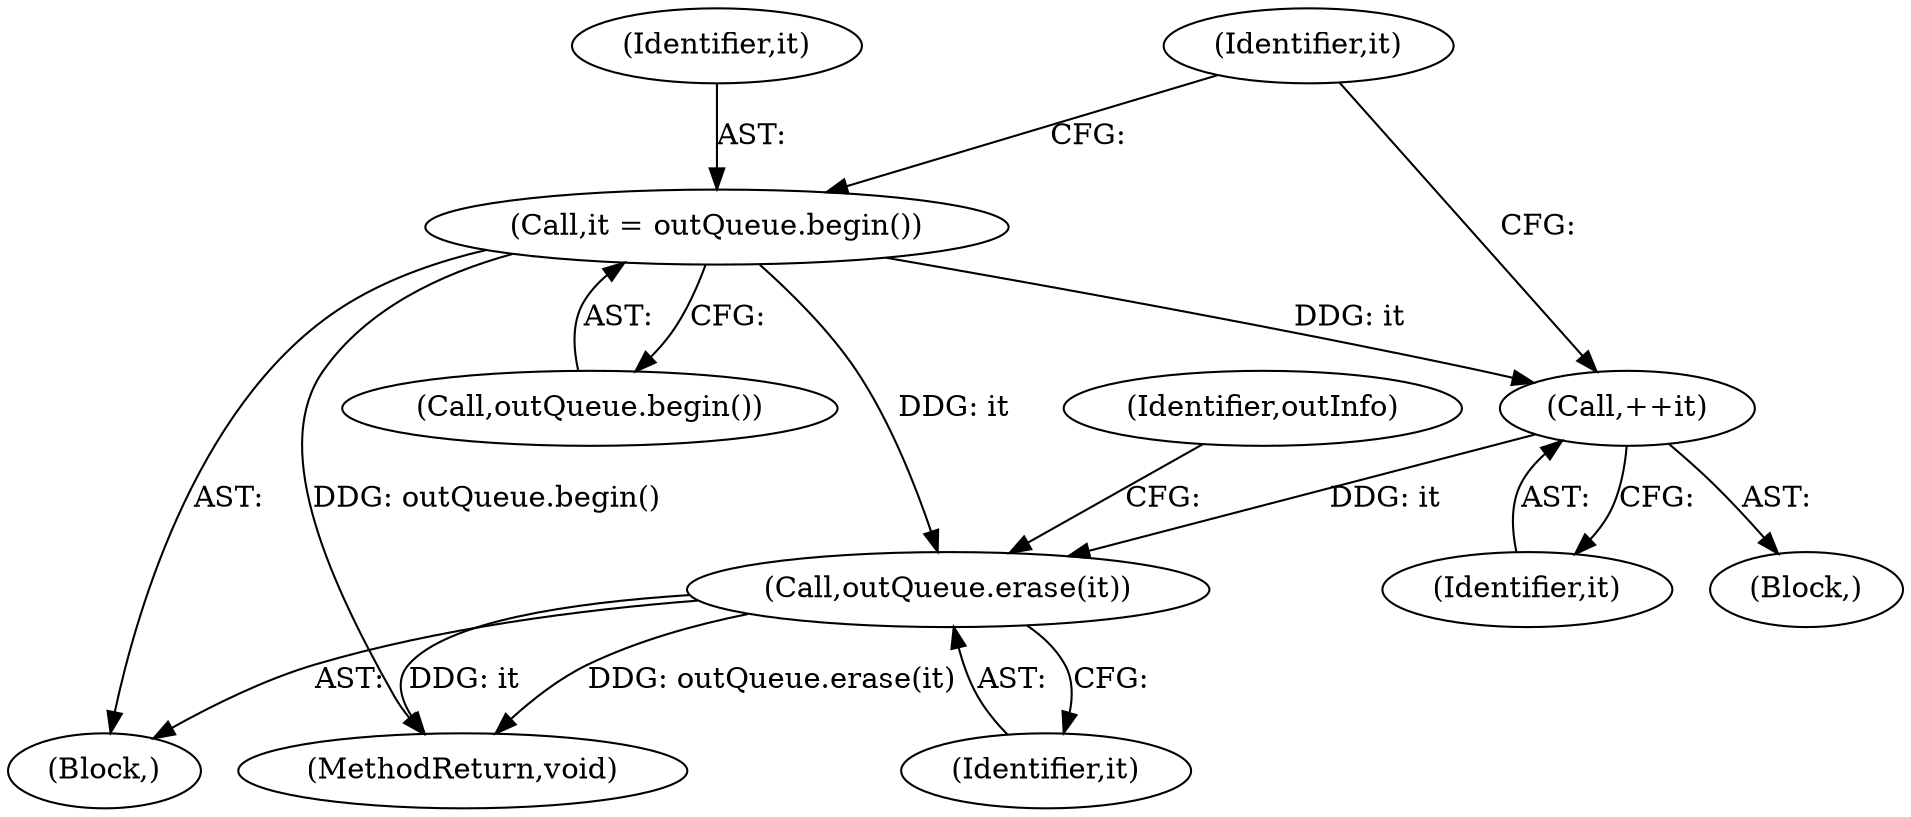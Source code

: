 digraph "0_Android_d4271b792bdad85a80e2b83ab34c4b30b74f53ec@pointer" {
"1000616" [label="(Call,++it)"];
"1000605" [label="(Call,it = outQueue.begin())"];
"1000628" [label="(Call,outQueue.erase(it))"];
"1000615" [label="(Block,)"];
"1000605" [label="(Call,it = outQueue.begin())"];
"1000606" [label="(Identifier,it)"];
"1000631" [label="(Identifier,outInfo)"];
"1000629" [label="(Identifier,it)"];
"1000617" [label="(Identifier,it)"];
"1000612" [label="(Identifier,it)"];
"1000640" [label="(MethodReturn,void)"];
"1000616" [label="(Call,++it)"];
"1000628" [label="(Call,outQueue.erase(it))"];
"1000129" [label="(Block,)"];
"1000607" [label="(Call,outQueue.begin())"];
"1000616" -> "1000615"  [label="AST: "];
"1000616" -> "1000617"  [label="CFG: "];
"1000617" -> "1000616"  [label="AST: "];
"1000612" -> "1000616"  [label="CFG: "];
"1000605" -> "1000616"  [label="DDG: it"];
"1000616" -> "1000628"  [label="DDG: it"];
"1000605" -> "1000129"  [label="AST: "];
"1000605" -> "1000607"  [label="CFG: "];
"1000606" -> "1000605"  [label="AST: "];
"1000607" -> "1000605"  [label="AST: "];
"1000612" -> "1000605"  [label="CFG: "];
"1000605" -> "1000640"  [label="DDG: outQueue.begin()"];
"1000605" -> "1000628"  [label="DDG: it"];
"1000628" -> "1000129"  [label="AST: "];
"1000628" -> "1000629"  [label="CFG: "];
"1000629" -> "1000628"  [label="AST: "];
"1000631" -> "1000628"  [label="CFG: "];
"1000628" -> "1000640"  [label="DDG: it"];
"1000628" -> "1000640"  [label="DDG: outQueue.erase(it)"];
}

